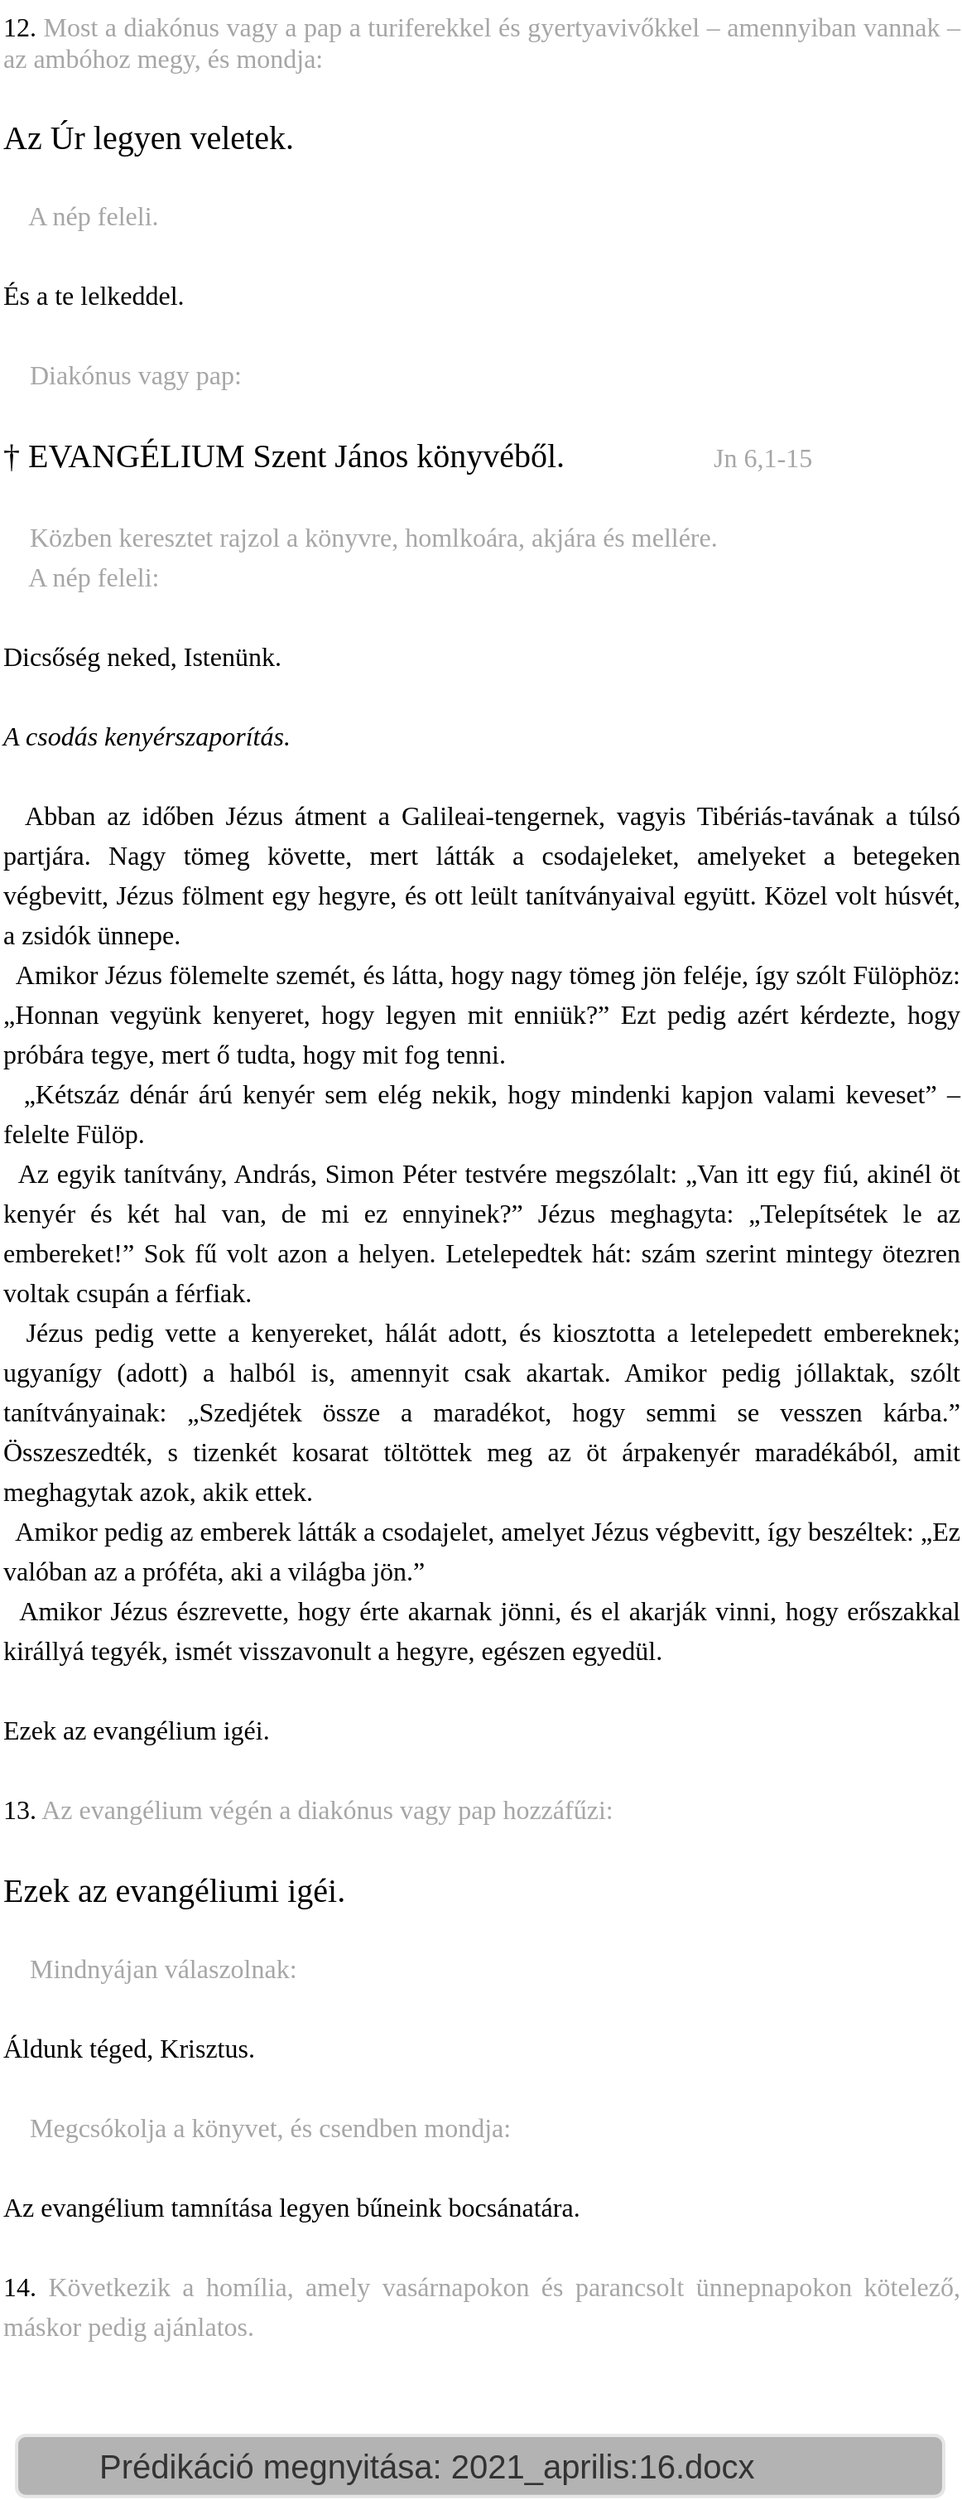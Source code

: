 <mxfile version="14.5.8" type="device"><diagram id="y0DEIEZjD1F0JLvXu46P" name="Page-1"><mxGraphModel dx="946" dy="589" grid="1" gridSize="10" guides="1" tooltips="1" connect="1" arrows="1" fold="1" page="1" pageScale="1" pageWidth="620" pageHeight="819" math="0" shadow="0"><root><mxCell id="0"/><mxCell id="1" parent="0"/><mxCell id="aPDT6ANjjHigqS82af_f-6" value="&lt;div style=&quot;text-align: justify&quot;&gt;&lt;span style=&quot;font-size: 16px ; font-family: &amp;#34;usherwood&amp;#34;&quot;&gt;12. &lt;font color=&quot;#a6a6a6&quot;&gt;Most a diakónus vagy a pap a turiferekkel és gyertyavivőkkel&amp;nbsp;&lt;/font&gt;&lt;/span&gt;&lt;font color=&quot;#a6a6a6&quot;&gt;&lt;span style=&quot;font-size: 16px ; font-family: &amp;#34;usherwood&amp;#34; ; background-color: rgb(255 , 255 , 255)&quot;&gt;– amennyiban vannak&amp;nbsp;&lt;/span&gt;&lt;span style=&quot;font-size: 16px ; font-family: &amp;#34;usherwood&amp;#34; ; background-color: rgb(255 , 255 , 255)&quot;&gt;– az ambóhoz megy, és mondja:&lt;/span&gt;&lt;/font&gt;&lt;/div&gt;&lt;font face=&quot;Usherwood&quot; style=&quot;line-height: 120% ; font-size: 20px&quot;&gt;&lt;div style=&quot;font-size: 20px ; text-align: justify&quot;&gt;&lt;span style=&quot;font-size: 16px&quot;&gt;&lt;br&gt;&lt;/span&gt;&lt;/div&gt;&lt;span style=&quot;font-size: 20px&quot;&gt;&lt;div style=&quot;text-align: justify&quot;&gt;&lt;span&gt;Az Úr legyen veletek.&lt;/span&gt;&lt;/div&gt;&lt;/span&gt;&lt;div style=&quot;font-size: 20px ; text-align: justify&quot;&gt;&lt;br&gt;&lt;/div&gt;&lt;span style=&quot;font-size: 16px&quot;&gt;&lt;div style=&quot;text-align: justify&quot;&gt;&lt;span&gt;&lt;font color=&quot;#a6a6a6&quot;&gt;&amp;nbsp; &amp;nbsp; A nép feleli.&lt;/font&gt;&lt;/span&gt;&lt;/div&gt;&lt;/span&gt;&lt;div style=&quot;font-size: 20px ; text-align: justify&quot;&gt;&lt;br&gt;&lt;/div&gt;&lt;span style=&quot;font-size: 16px&quot;&gt;&lt;div style=&quot;text-align: justify&quot;&gt;&lt;span&gt;És a te lelkeddel.&lt;/span&gt;&lt;/div&gt;&lt;/span&gt;&lt;div style=&quot;font-size: 20px ; text-align: justify&quot;&gt;&lt;br&gt;&lt;/div&gt;&lt;span style=&quot;font-size: 16px&quot;&gt;&lt;div style=&quot;text-align: justify&quot;&gt;&lt;span&gt;&lt;font color=&quot;#a6a6a6&quot;&gt;&amp;nbsp; &amp;nbsp; Diakónus vagy pap:&lt;/font&gt;&lt;/span&gt;&lt;/div&gt;&lt;/span&gt;&lt;div style=&quot;font-size: 20px ; text-align: justify&quot;&gt;&lt;br&gt;&lt;/div&gt;&lt;div style=&quot;text-align: justify&quot;&gt;&lt;span style=&quot;font-size: 20px&quot;&gt;† EVANGÉLIUM&amp;nbsp;&lt;/span&gt;&lt;span style=&quot;font-size: 20px&quot;&gt;Szent János könyvéből.&amp;nbsp; &amp;nbsp; &amp;nbsp; &amp;nbsp; &amp;nbsp; &amp;nbsp; &amp;nbsp; &amp;nbsp; &amp;nbsp;&amp;nbsp;&lt;/span&gt;&lt;span style=&quot;font-size: medium ; text-align: left&quot;&gt;&lt;font color=&quot;#a6a6a6&quot;&gt;Jn 6,1-15&lt;/font&gt;&lt;/span&gt;&lt;/div&gt;&lt;span style=&quot;font-size: medium&quot;&gt;&lt;/span&gt;&lt;div style=&quot;font-size: 20px ; text-align: justify&quot;&gt;&lt;br&gt;&lt;/div&gt;&lt;font style=&quot;font-size: 20px&quot; color=&quot;#a6a6a6&quot;&gt;&lt;span style=&quot;font-size: 16px&quot;&gt;&lt;div style=&quot;text-align: justify&quot;&gt;&amp;nbsp; &amp;nbsp; Közben keresztet rajzol a könyvre, homlkoára, akjára és mellére.&lt;/div&gt;&lt;/span&gt;&lt;span style=&quot;font-size: 16px&quot;&gt;&lt;div style=&quot;text-align: justify&quot;&gt;&lt;span&gt;&amp;nbsp; &amp;nbsp; A nép feleli:&lt;/span&gt;&lt;/div&gt;&lt;/span&gt;&lt;/font&gt;&lt;div style=&quot;font-size: 20px ; text-align: justify&quot;&gt;&lt;br&gt;&lt;/div&gt;&lt;span style=&quot;font-size: 16px&quot;&gt;&lt;div style=&quot;text-align: justify&quot;&gt;&lt;span&gt;Dicsőség neked, Istenünk.&lt;/span&gt;&lt;/div&gt;&lt;/span&gt;&lt;span style=&quot;font-size: 16px&quot;&gt;&lt;div style=&quot;text-align: justify&quot;&gt;&lt;span&gt;&amp;nbsp;&lt;/span&gt;&lt;/div&gt;&lt;/span&gt;&lt;span style=&quot;font-size: 16px&quot;&gt;&lt;div style=&quot;text-align: justify&quot;&gt;&lt;span&gt;&lt;i&gt;A csodás kenyérszaporítás.&lt;/i&gt;&lt;/span&gt;&lt;/div&gt;&lt;/span&gt;&lt;div style=&quot;font-size: 20px ; text-align: justify&quot;&gt;&lt;br&gt;&lt;/div&gt;&lt;div style=&quot;font-size: 16px ; text-align: justify&quot;&gt;&amp;nbsp; Abban az időben Jézus átment a Galileai-tengernek, vagyis Tibériás-tavának a túlsó partjára. Nagy tömeg követte, mert látták a csodajeleket, amelyeket a betegeken végbevitt, Jézus fölment egy hegyre, és ott leült tanítványaival együtt. Közel volt húsvét, a zsidók ünnepe.&lt;/div&gt;&lt;div style=&quot;font-size: 16px ; text-align: justify&quot;&gt;&lt;span&gt;&amp;nbsp; Amikor Jézus fölemelte szemét, és látta, hogy nagy tömeg jön feléje, így szólt Fülöphöz: „Honnan vegyünk kenyeret, hogy legyen mit enniük?” Ezt pedig azért kérdezte, hogy próbára tegye, mert ő tudta, hogy mit fog tenni.&lt;/span&gt;&lt;/div&gt;&lt;div style=&quot;font-size: 16px ; text-align: justify&quot;&gt;&lt;span&gt;&amp;nbsp; „Kétszáz dénár árú kenyér sem elég nekik, hogy mindenki kapjon valami keveset” – felelte Fülöp.&lt;/span&gt;&lt;/div&gt;&lt;div style=&quot;font-size: 16px ; text-align: justify&quot;&gt;&lt;span&gt;&amp;nbsp; Az egyik tanítvány, András, Simon Péter testvére megszólalt: „Van itt egy fiú, akinél öt kenyér és két hal van, de mi ez ennyinek?” Jézus meghagyta: „Telepítsétek le az embereket!” Sok fű volt azon a helyen. Letelepedtek hát: szám szerint mintegy ötezren voltak csupán a férfiak.&lt;/span&gt;&lt;/div&gt;&lt;div style=&quot;font-size: 16px ; text-align: justify&quot;&gt;&lt;span&gt;&amp;nbsp; Jézus pedig vette a kenyereket, hálát adott, és kiosztotta a letelepedett embereknek; ugyanígy (adott) a halból is, amennyit csak akartak. Amikor pedig jóllaktak, szólt tanítványainak: „Szedjétek össze a maradékot, hogy semmi se vesszen kárba.” Összeszedték, s tizenkét kosarat töltöttek meg az öt árpakenyér maradékából, amit meghagytak azok, akik ettek.&lt;/span&gt;&lt;/div&gt;&lt;div style=&quot;font-size: 16px ; text-align: justify&quot;&gt;&lt;span&gt;&amp;nbsp; Amikor pedig az emberek látták a csodajelet, amelyet Jézus végbevitt, így beszéltek: „Ez valóban az a próféta, aki a világba jön.”&lt;/span&gt;&lt;/div&gt;&lt;div style=&quot;font-size: 16px ; text-align: justify&quot;&gt;&lt;span&gt;&amp;nbsp; Amikor Jézus észrevette, hogy érte akarnak jönni, és el akarják vinni, hogy erőszakkal királlyá tegyék, ismét visszavonult a hegyre, egészen egyedül.&lt;/span&gt;&lt;/div&gt;&lt;div style=&quot;font-size: 16px ; text-align: justify&quot;&gt;&lt;span&gt;&lt;br&gt;&lt;/span&gt;&lt;/div&gt;&lt;div style=&quot;font-size: 16px ; text-align: justify&quot;&gt;Ezek az evangélium igéi.&lt;/div&gt;&lt;div style=&quot;font-size: 16px ; text-align: justify&quot;&gt;&lt;br&gt;&lt;/div&gt;&lt;div style=&quot;font-size: 16px ; text-align: justify&quot;&gt;13. &lt;font color=&quot;#a6a6a6&quot;&gt;Az evangélium végén a diakónus vagy pap hozzáfűzi:&lt;/font&gt;&lt;/div&gt;&lt;div style=&quot;font-size: 16px ; text-align: justify&quot;&gt;&lt;br&gt;&lt;/div&gt;&lt;div style=&quot;text-align: justify&quot;&gt;Ezek az evangéliumi igéi.&lt;/div&gt;&lt;div style=&quot;text-align: justify&quot;&gt;&lt;br&gt;&lt;/div&gt;&lt;div style=&quot;font-size: 16px ; text-align: justify&quot;&gt;&lt;font color=&quot;#a6a6a6&quot;&gt;&amp;nbsp; &amp;nbsp; Mindnyájan válaszolnak:&lt;/font&gt;&lt;/div&gt;&lt;div style=&quot;font-size: 16px ; text-align: justify&quot;&gt;&lt;br&gt;&lt;/div&gt;&lt;div style=&quot;font-size: 16px ; text-align: justify&quot;&gt;Áldunk téged, Krisztus.&lt;/div&gt;&lt;div style=&quot;font-size: 16px ; text-align: justify&quot;&gt;&lt;br&gt;&lt;/div&gt;&lt;div style=&quot;font-size: 16px ; text-align: justify&quot;&gt;&lt;font color=&quot;#a6a6a6&quot;&gt;&amp;nbsp; &amp;nbsp; Megcsókolja a könyvet, és csendben mondja:&lt;/font&gt;&lt;/div&gt;&lt;div style=&quot;font-size: 16px ; text-align: justify&quot;&gt;&lt;br&gt;&lt;/div&gt;&lt;div style=&quot;font-size: 16px ; text-align: justify&quot;&gt;Az evangélium tamnítása legyen bűneink bocsánatára.&lt;/div&gt;&lt;div style=&quot;font-size: 16px ; text-align: justify&quot;&gt;&lt;br&gt;&lt;/div&gt;&lt;div style=&quot;font-size: 16px ; text-align: justify&quot;&gt;14. &lt;font color=&quot;#a6a6a6&quot;&gt;Következik a homília, amely vasárnapokon és parancsolt ünnepnapokon kötelező, máskor pedig ajánlatos.&lt;/font&gt;&lt;/div&gt;&lt;/font&gt;" style="text;html=1;strokeColor=none;fillColor=none;align=left;verticalAlign=top;whiteSpace=wrap;rounded=0;" parent="1" vertex="1"><mxGeometry x="20" y="30" width="580" height="630" as="geometry"/></mxCell><mxCell id="MisA0Wn95Moo7tPDgtj6-3" value="" style="shape=image;html=1;verticalAlign=top;verticalLabelPosition=bottom;labelBackgroundColor=#ffffff;imageAspect=0;aspect=fixed;image=https://cdn3.iconfinder.com/data/icons/music-player-controls/100/music_note_play_melody-128.png;align=left;" vertex="1" parent="1"><mxGeometry x="230" y="97" width="24" height="24" as="geometry"/></mxCell><mxCell id="MisA0Wn95Moo7tPDgtj6-5" value="" style="shape=image;html=1;verticalAlign=top;verticalLabelPosition=bottom;labelBackgroundColor=#ffffff;imageAspect=0;aspect=fixed;image=https://cdn3.iconfinder.com/data/icons/music-player-controls/100/music_note_play_melody-128.png;align=left;" vertex="1" parent="1"><mxGeometry x="400" y="290" width="24" height="24" as="geometry"/></mxCell><mxCell id="MisA0Wn95Moo7tPDgtj6-6" value="" style="shape=image;html=1;verticalAlign=top;verticalLabelPosition=bottom;labelBackgroundColor=#ffffff;imageAspect=0;aspect=fixed;image=https://cdn3.iconfinder.com/data/icons/music-player-controls/100/music_note_play_melody-128.png;align=left;" vertex="1" parent="1"><mxGeometry x="270" y="1153" width="24" height="24" as="geometry"/></mxCell><mxCell id="MisA0Wn95Moo7tPDgtj6-8" value="&lt;font style=&quot;font-size: 20px&quot;&gt;Prédikáció megnyitása: 2021_aprilis:16.docx&lt;/font&gt;" style="rounded=1;html=1;shadow=0;dashed=0;whiteSpace=wrap;fontSize=15;fillColor=#B3B3B3;align=left;strokeColor=#E6E6E6;fontColor=#333333;strokeWidth=2;spacingLeft=48;" vertex="1" parent="1"><mxGeometry x="30" y="1500" width="560" height="36.88" as="geometry"/></mxCell><mxCell id="MisA0Wn95Moo7tPDgtj6-7" value="" style="shape=image;html=1;verticalAlign=top;verticalLabelPosition=bottom;labelBackgroundColor=#ffffff;imageAspect=0;aspect=fixed;image=https://cdn3.iconfinder.com/data/icons/picons-social/57/35-google-drive-128.png;align=left;" vertex="1" parent="1"><mxGeometry x="38" y="1503" width="28" height="28" as="geometry"/></mxCell></root></mxGraphModel></diagram></mxfile>